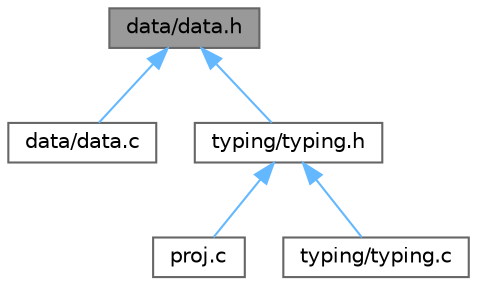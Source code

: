 digraph "data/data.h"
{
 // LATEX_PDF_SIZE
  bgcolor="transparent";
  edge [fontname=Helvetica,fontsize=10,labelfontname=Helvetica,labelfontsize=10];
  node [fontname=Helvetica,fontsize=10,shape=box,height=0.2,width=0.4];
  Node1 [id="Node000001",label="data/data.h",height=0.2,width=0.4,color="gray40", fillcolor="grey60", style="filled", fontcolor="black",tooltip=" "];
  Node1 -> Node2 [id="edge5_Node000001_Node000002",dir="back",color="steelblue1",style="solid",tooltip=" "];
  Node2 [id="Node000002",label="data/data.c",height=0.2,width=0.4,color="grey40", fillcolor="white", style="filled",URL="$data_8c.html",tooltip=" "];
  Node1 -> Node3 [id="edge6_Node000001_Node000003",dir="back",color="steelblue1",style="solid",tooltip=" "];
  Node3 [id="Node000003",label="typing/typing.h",height=0.2,width=0.4,color="grey40", fillcolor="white", style="filled",URL="$typing_8h.html",tooltip=" "];
  Node3 -> Node4 [id="edge7_Node000003_Node000004",dir="back",color="steelblue1",style="solid",tooltip=" "];
  Node4 [id="Node000004",label="proj.c",height=0.2,width=0.4,color="grey40", fillcolor="white", style="filled",URL="$proj_8c.html",tooltip=" "];
  Node3 -> Node5 [id="edge8_Node000003_Node000005",dir="back",color="steelblue1",style="solid",tooltip=" "];
  Node5 [id="Node000005",label="typing/typing.c",height=0.2,width=0.4,color="grey40", fillcolor="white", style="filled",URL="$typing_8c.html",tooltip=" "];
}

